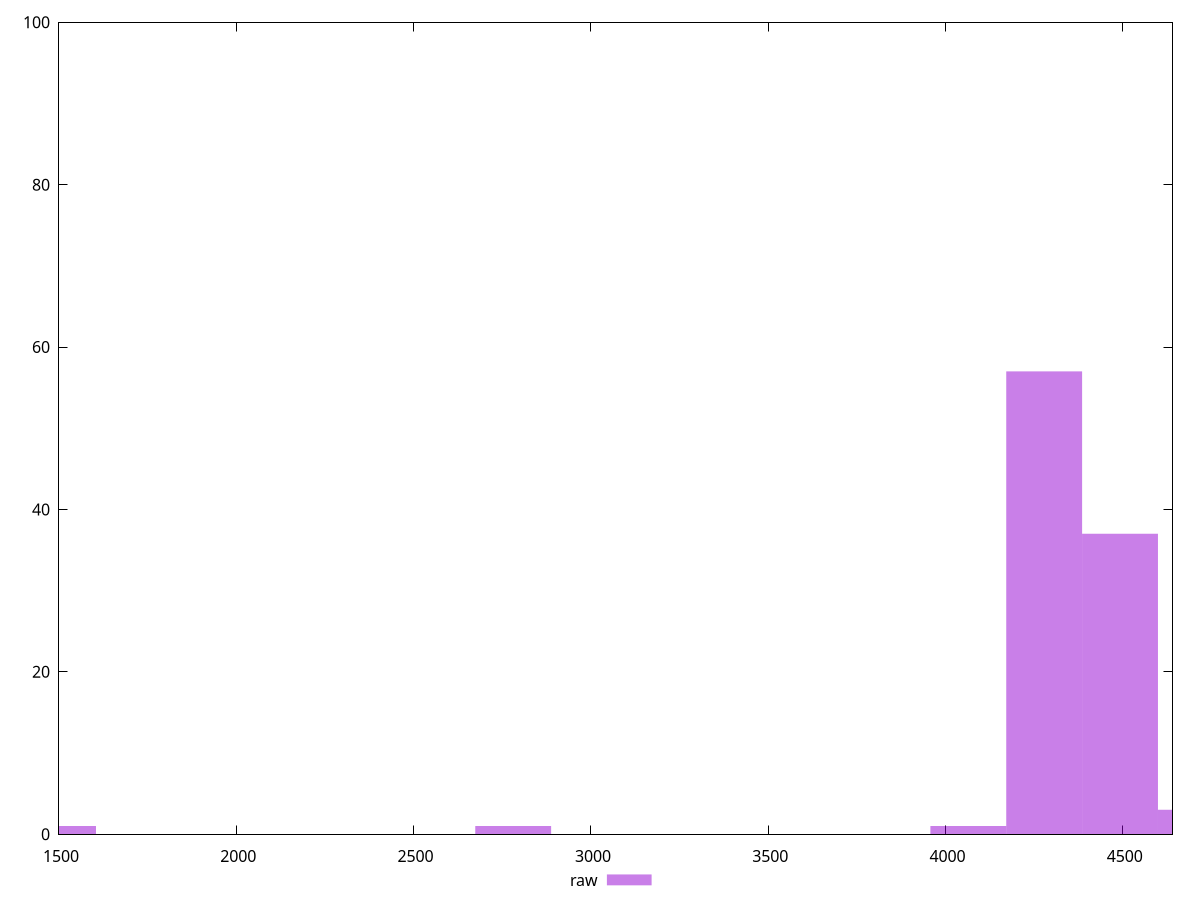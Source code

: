 reset

$raw <<EOF
2780.7877452918556 1
4278.134992756701 57
4705.948492032371 3
4492.041742394536 37
1497.3472474648454 1
4064.228243118866 1
EOF

set key outside below
set boxwidth 213.90674963783505
set xrange [1500:4640]
set yrange [0:100]
set style fill transparent solid 0.5 noborder
set terminal svg size 640, 490 enhanced background rgb 'white'
set output "report_00007_2020-12-11T15:55:29.892Z/unused-javascript/samples/pages/raw/histogram.svg"

plot $raw title "raw" with boxes

reset
